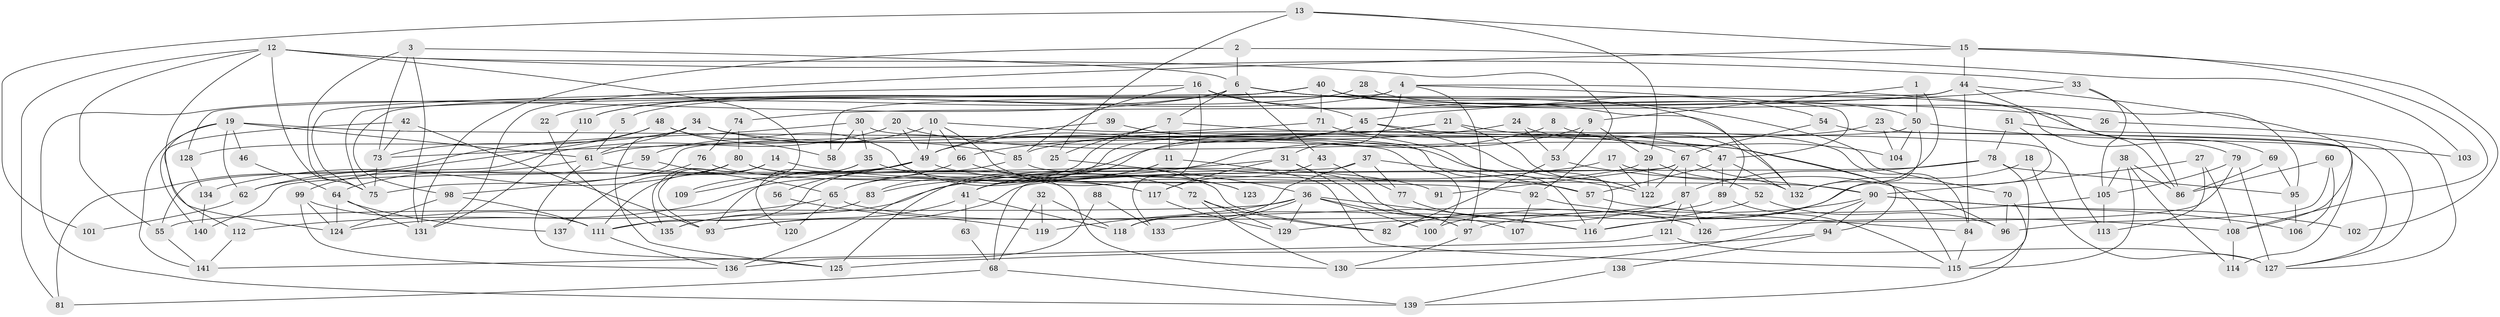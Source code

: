 // coarse degree distribution, {7: 0.12359550561797752, 3: 0.1797752808988764, 6: 0.16853932584269662, 9: 0.056179775280898875, 4: 0.1797752808988764, 8: 0.056179775280898875, 5: 0.11235955056179775, 2: 0.11235955056179775, 10: 0.011235955056179775}
// Generated by graph-tools (version 1.1) at 2025/52/02/27/25 19:52:05]
// undirected, 141 vertices, 282 edges
graph export_dot {
graph [start="1"]
  node [color=gray90,style=filled];
  1;
  2;
  3;
  4;
  5;
  6;
  7;
  8;
  9;
  10;
  11;
  12;
  13;
  14;
  15;
  16;
  17;
  18;
  19;
  20;
  21;
  22;
  23;
  24;
  25;
  26;
  27;
  28;
  29;
  30;
  31;
  32;
  33;
  34;
  35;
  36;
  37;
  38;
  39;
  40;
  41;
  42;
  43;
  44;
  45;
  46;
  47;
  48;
  49;
  50;
  51;
  52;
  53;
  54;
  55;
  56;
  57;
  58;
  59;
  60;
  61;
  62;
  63;
  64;
  65;
  66;
  67;
  68;
  69;
  70;
  71;
  72;
  73;
  74;
  75;
  76;
  77;
  78;
  79;
  80;
  81;
  82;
  83;
  84;
  85;
  86;
  87;
  88;
  89;
  90;
  91;
  92;
  93;
  94;
  95;
  96;
  97;
  98;
  99;
  100;
  101;
  102;
  103;
  104;
  105;
  106;
  107;
  108;
  109;
  110;
  111;
  112;
  113;
  114;
  115;
  116;
  117;
  118;
  119;
  120;
  121;
  122;
  123;
  124;
  125;
  126;
  127;
  128;
  129;
  130;
  131;
  132;
  133;
  134;
  135;
  136;
  137;
  138;
  139;
  140;
  141;
  1 -- 132;
  1 -- 9;
  1 -- 50;
  2 -- 6;
  2 -- 131;
  2 -- 103;
  3 -- 73;
  3 -- 75;
  3 -- 6;
  3 -- 131;
  4 -- 97;
  4 -- 47;
  4 -- 5;
  4 -- 31;
  4 -- 58;
  4 -- 69;
  5 -- 61;
  6 -- 43;
  6 -- 7;
  6 -- 22;
  6 -- 26;
  6 -- 70;
  6 -- 132;
  6 -- 139;
  7 -- 11;
  7 -- 25;
  7 -- 65;
  7 -- 113;
  8 -- 104;
  8 -- 65;
  9 -- 41;
  9 -- 29;
  9 -- 53;
  10 -- 94;
  10 -- 49;
  10 -- 59;
  10 -- 66;
  10 -- 123;
  11 -- 41;
  11 -- 115;
  11 -- 83;
  12 -- 75;
  12 -- 55;
  12 -- 33;
  12 -- 81;
  12 -- 92;
  12 -- 109;
  12 -- 124;
  13 -- 25;
  13 -- 29;
  13 -- 15;
  13 -- 101;
  14 -- 111;
  14 -- 117;
  14 -- 93;
  14 -- 135;
  15 -- 44;
  15 -- 102;
  15 -- 108;
  15 -- 131;
  16 -- 75;
  16 -- 45;
  16 -- 85;
  16 -- 89;
  16 -- 133;
  17 -- 135;
  17 -- 122;
  17 -- 96;
  18 -- 127;
  18 -- 132;
  19 -- 62;
  19 -- 61;
  19 -- 46;
  19 -- 100;
  19 -- 112;
  19 -- 141;
  20 -- 55;
  20 -- 115;
  20 -- 49;
  21 -- 47;
  21 -- 122;
  21 -- 83;
  21 -- 125;
  22 -- 135;
  23 -- 85;
  23 -- 114;
  23 -- 104;
  24 -- 132;
  24 -- 53;
  24 -- 66;
  25 -- 36;
  26 -- 127;
  27 -- 113;
  27 -- 90;
  27 -- 108;
  28 -- 110;
  28 -- 50;
  29 -- 41;
  29 -- 122;
  29 -- 52;
  30 -- 58;
  30 -- 81;
  30 -- 35;
  30 -- 116;
  31 -- 136;
  31 -- 97;
  31 -- 107;
  31 -- 117;
  32 -- 68;
  32 -- 118;
  32 -- 119;
  33 -- 45;
  33 -- 86;
  33 -- 105;
  34 -- 85;
  34 -- 61;
  34 -- 122;
  34 -- 125;
  34 -- 128;
  35 -- 72;
  35 -- 109;
  35 -- 120;
  36 -- 116;
  36 -- 97;
  36 -- 55;
  36 -- 100;
  36 -- 119;
  36 -- 129;
  36 -- 133;
  37 -- 140;
  37 -- 57;
  37 -- 77;
  37 -- 118;
  38 -- 105;
  38 -- 115;
  38 -- 86;
  38 -- 114;
  39 -- 49;
  39 -- 116;
  40 -- 95;
  40 -- 75;
  40 -- 54;
  40 -- 71;
  40 -- 79;
  40 -- 98;
  40 -- 110;
  41 -- 93;
  41 -- 118;
  41 -- 63;
  42 -- 93;
  42 -- 73;
  42 -- 140;
  43 -- 117;
  43 -- 77;
  44 -- 86;
  44 -- 108;
  44 -- 74;
  44 -- 84;
  44 -- 128;
  45 -- 67;
  45 -- 49;
  45 -- 61;
  45 -- 122;
  46 -- 64;
  47 -- 132;
  47 -- 89;
  47 -- 57;
  48 -- 99;
  48 -- 82;
  48 -- 58;
  48 -- 73;
  49 -- 93;
  49 -- 56;
  49 -- 57;
  49 -- 62;
  50 -- 116;
  50 -- 75;
  50 -- 103;
  50 -- 104;
  51 -- 100;
  51 -- 127;
  51 -- 78;
  52 -- 82;
  52 -- 96;
  53 -- 90;
  53 -- 82;
  54 -- 127;
  54 -- 67;
  55 -- 141;
  56 -- 119;
  57 -- 84;
  59 -- 64;
  59 -- 65;
  60 -- 86;
  60 -- 96;
  60 -- 106;
  61 -- 125;
  61 -- 62;
  61 -- 91;
  62 -- 101;
  63 -- 68;
  64 -- 131;
  64 -- 124;
  64 -- 137;
  65 -- 112;
  65 -- 120;
  65 -- 126;
  66 -- 123;
  66 -- 124;
  67 -- 122;
  67 -- 68;
  67 -- 87;
  67 -- 91;
  67 -- 132;
  68 -- 139;
  68 -- 81;
  69 -- 86;
  69 -- 95;
  70 -- 96;
  70 -- 139;
  71 -- 84;
  71 -- 73;
  72 -- 130;
  72 -- 129;
  72 -- 82;
  73 -- 75;
  74 -- 76;
  74 -- 80;
  76 -- 98;
  76 -- 117;
  77 -- 116;
  78 -- 87;
  78 -- 93;
  78 -- 95;
  78 -- 115;
  79 -- 126;
  79 -- 105;
  79 -- 127;
  80 -- 92;
  80 -- 130;
  80 -- 134;
  80 -- 137;
  83 -- 135;
  84 -- 115;
  85 -- 90;
  85 -- 111;
  87 -- 111;
  87 -- 121;
  87 -- 126;
  87 -- 129;
  88 -- 136;
  88 -- 133;
  89 -- 115;
  89 -- 118;
  90 -- 106;
  90 -- 97;
  90 -- 94;
  90 -- 102;
  90 -- 130;
  92 -- 108;
  92 -- 107;
  94 -- 125;
  94 -- 138;
  95 -- 106;
  97 -- 130;
  98 -- 124;
  98 -- 111;
  99 -- 111;
  99 -- 124;
  99 -- 136;
  105 -- 113;
  105 -- 116;
  108 -- 114;
  110 -- 131;
  111 -- 136;
  112 -- 141;
  117 -- 129;
  121 -- 141;
  121 -- 127;
  128 -- 134;
  134 -- 140;
  138 -- 139;
}
